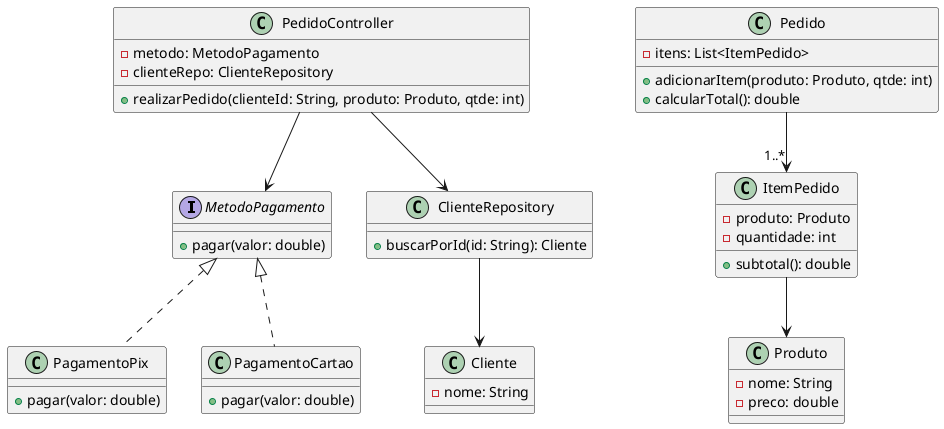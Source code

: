 @startuml exemplo grasp
' Interfaces
interface MetodoPagamento {
  + pagar(valor: double)
}

' Classes de domínio
class Produto {
  - nome: String
  - preco: double
}

class ItemPedido {
  - produto: Produto
  - quantidade: int
  + subtotal(): double
}

class Pedido {
  - itens: List<ItemPedido>
  + adicionarItem(produto: Produto, qtde: int)
  + calcularTotal(): double
}

class Cliente {
  - nome: String
}

' Implementações de pagamento
class PagamentoPix {
  + pagar(valor: double)
}

class PagamentoCartao {
  + pagar(valor: double)
}

' Repositório (Invenção Pura)
class ClienteRepository {
  + buscarPorId(id: String): Cliente
}

' Controlador
class PedidoController {
  - metodo: MetodoPagamento
  - clienteRepo: ClienteRepository
  + realizarPedido(clienteId: String, produto: Produto, qtde: int)
}

' Relacionamentos
Pedido --> "1..*" ItemPedido
ItemPedido --> Produto
PedidoController --> MetodoPagamento
PedidoController --> ClienteRepository
ClienteRepository --> Cliente
MetodoPagamento <|.. PagamentoPix
MetodoPagamento <|.. PagamentoCartao

@enduml
